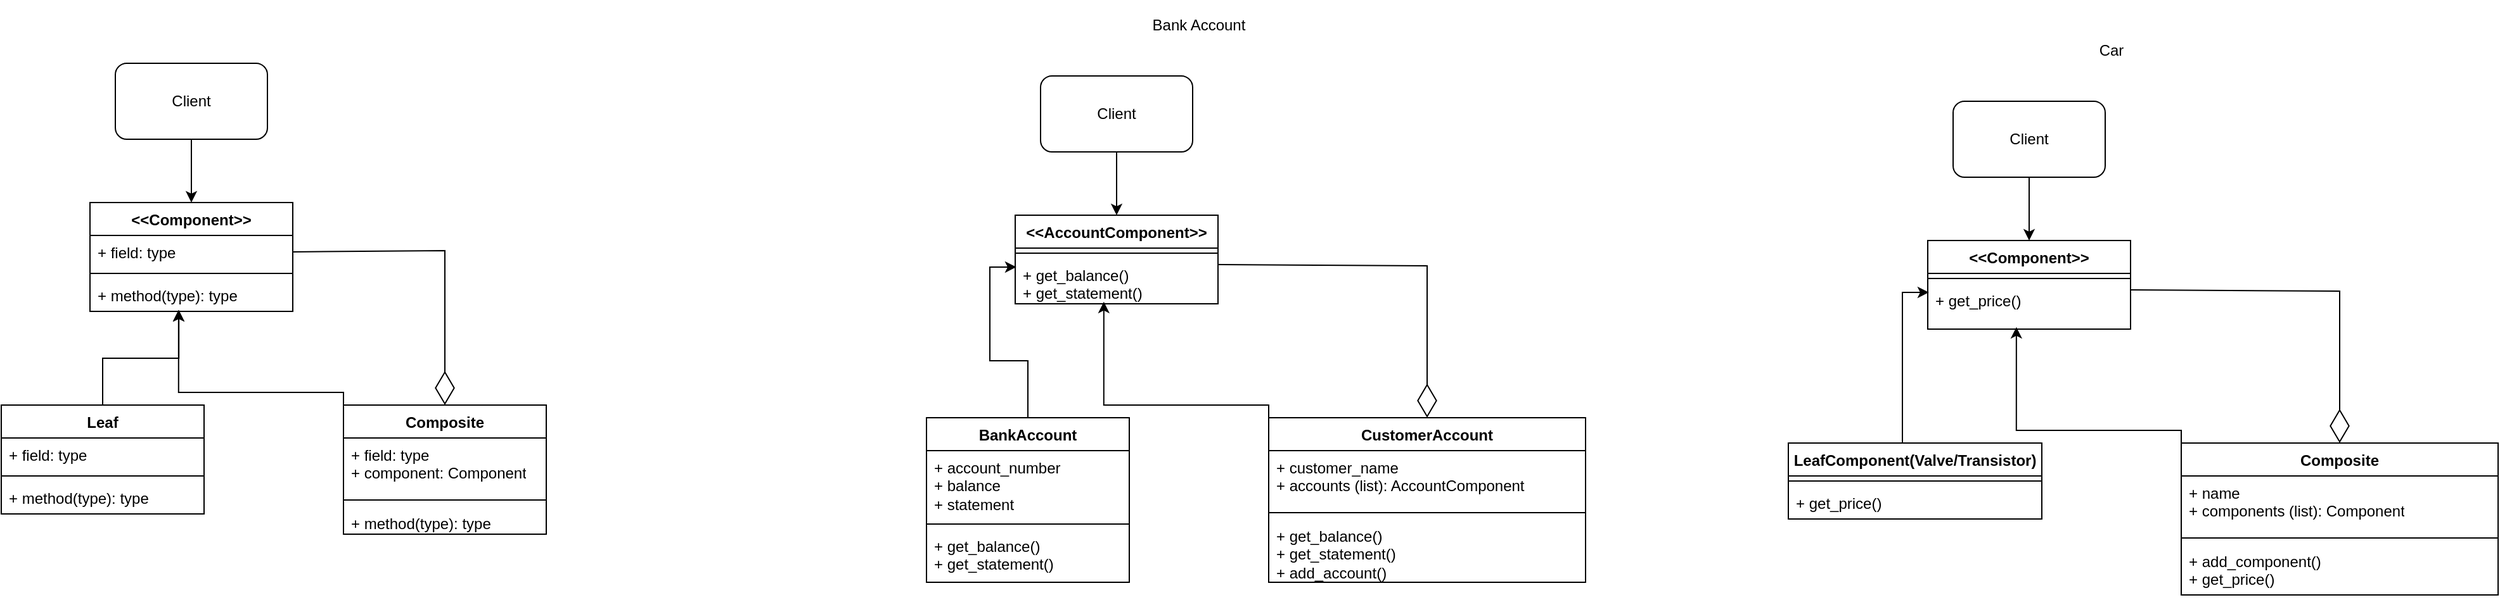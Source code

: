<mxfile version="23.1.5" type="device">
  <diagram name="Page-1" id="02UatzrjYNhNxg_Eci9W">
    <mxGraphModel dx="1046" dy="531" grid="1" gridSize="10" guides="1" tooltips="1" connect="1" arrows="1" fold="1" page="1" pageScale="1" pageWidth="4681" pageHeight="3300" math="0" shadow="0">
      <root>
        <mxCell id="0" />
        <mxCell id="1" parent="0" />
        <mxCell id="vId8h7jSxMgjdYCo3t2g-1" value="&amp;lt;&amp;lt;Component&amp;gt;&amp;gt;" style="swimlane;fontStyle=1;align=center;verticalAlign=top;childLayout=stackLayout;horizontal=1;startSize=26;horizontalStack=0;resizeParent=1;resizeParentMax=0;resizeLast=0;collapsible=1;marginBottom=0;whiteSpace=wrap;html=1;" parent="1" vertex="1">
          <mxGeometry x="1010" y="210" width="160" height="86" as="geometry" />
        </mxCell>
        <mxCell id="vId8h7jSxMgjdYCo3t2g-2" value="+ field: type" style="text;strokeColor=none;fillColor=none;align=left;verticalAlign=top;spacingLeft=4;spacingRight=4;overflow=hidden;rotatable=0;points=[[0,0.5],[1,0.5]];portConstraint=eastwest;whiteSpace=wrap;html=1;" parent="vId8h7jSxMgjdYCo3t2g-1" vertex="1">
          <mxGeometry y="26" width="160" height="26" as="geometry" />
        </mxCell>
        <mxCell id="vId8h7jSxMgjdYCo3t2g-3" value="" style="line;strokeWidth=1;fillColor=none;align=left;verticalAlign=middle;spacingTop=-1;spacingLeft=3;spacingRight=3;rotatable=0;labelPosition=right;points=[];portConstraint=eastwest;strokeColor=inherit;" parent="vId8h7jSxMgjdYCo3t2g-1" vertex="1">
          <mxGeometry y="52" width="160" height="8" as="geometry" />
        </mxCell>
        <mxCell id="vId8h7jSxMgjdYCo3t2g-4" value="+ method(type): type" style="text;strokeColor=none;fillColor=none;align=left;verticalAlign=top;spacingLeft=4;spacingRight=4;overflow=hidden;rotatable=0;points=[[0,0.5],[1,0.5]];portConstraint=eastwest;whiteSpace=wrap;html=1;" parent="vId8h7jSxMgjdYCo3t2g-1" vertex="1">
          <mxGeometry y="60" width="160" height="26" as="geometry" />
        </mxCell>
        <mxCell id="vId8h7jSxMgjdYCo3t2g-6" style="edgeStyle=orthogonalEdgeStyle;rounded=0;orthogonalLoop=1;jettySize=auto;html=1;entryX=0.5;entryY=0;entryDx=0;entryDy=0;" parent="1" source="vId8h7jSxMgjdYCo3t2g-5" target="vId8h7jSxMgjdYCo3t2g-1" edge="1">
          <mxGeometry relative="1" as="geometry" />
        </mxCell>
        <mxCell id="vId8h7jSxMgjdYCo3t2g-5" value="Client" style="rounded=1;whiteSpace=wrap;html=1;" parent="1" vertex="1">
          <mxGeometry x="1030" y="100" width="120" height="60" as="geometry" />
        </mxCell>
        <mxCell id="vId8h7jSxMgjdYCo3t2g-7" value="Leaf" style="swimlane;fontStyle=1;align=center;verticalAlign=top;childLayout=stackLayout;horizontal=1;startSize=26;horizontalStack=0;resizeParent=1;resizeParentMax=0;resizeLast=0;collapsible=1;marginBottom=0;whiteSpace=wrap;html=1;" parent="1" vertex="1">
          <mxGeometry x="940" y="370" width="160" height="86" as="geometry" />
        </mxCell>
        <mxCell id="vId8h7jSxMgjdYCo3t2g-8" value="+ field: type" style="text;strokeColor=none;fillColor=none;align=left;verticalAlign=top;spacingLeft=4;spacingRight=4;overflow=hidden;rotatable=0;points=[[0,0.5],[1,0.5]];portConstraint=eastwest;whiteSpace=wrap;html=1;" parent="vId8h7jSxMgjdYCo3t2g-7" vertex="1">
          <mxGeometry y="26" width="160" height="26" as="geometry" />
        </mxCell>
        <mxCell id="vId8h7jSxMgjdYCo3t2g-9" value="" style="line;strokeWidth=1;fillColor=none;align=left;verticalAlign=middle;spacingTop=-1;spacingLeft=3;spacingRight=3;rotatable=0;labelPosition=right;points=[];portConstraint=eastwest;strokeColor=inherit;" parent="vId8h7jSxMgjdYCo3t2g-7" vertex="1">
          <mxGeometry y="52" width="160" height="8" as="geometry" />
        </mxCell>
        <mxCell id="vId8h7jSxMgjdYCo3t2g-10" value="+ method(type): type" style="text;strokeColor=none;fillColor=none;align=left;verticalAlign=top;spacingLeft=4;spacingRight=4;overflow=hidden;rotatable=0;points=[[0,0.5],[1,0.5]];portConstraint=eastwest;whiteSpace=wrap;html=1;" parent="vId8h7jSxMgjdYCo3t2g-7" vertex="1">
          <mxGeometry y="60" width="160" height="26" as="geometry" />
        </mxCell>
        <mxCell id="vId8h7jSxMgjdYCo3t2g-11" style="edgeStyle=orthogonalEdgeStyle;rounded=0;orthogonalLoop=1;jettySize=auto;html=1;entryX=0.438;entryY=0.962;entryDx=0;entryDy=0;entryPerimeter=0;" parent="1" source="vId8h7jSxMgjdYCo3t2g-7" target="vId8h7jSxMgjdYCo3t2g-4" edge="1">
          <mxGeometry relative="1" as="geometry" />
        </mxCell>
        <mxCell id="vId8h7jSxMgjdYCo3t2g-18" style="edgeStyle=orthogonalEdgeStyle;rounded=0;orthogonalLoop=1;jettySize=auto;html=1;exitX=0;exitY=0.5;exitDx=0;exitDy=0;entryX=0.437;entryY=0.954;entryDx=0;entryDy=0;entryPerimeter=0;" parent="1" source="vId8h7jSxMgjdYCo3t2g-13" target="vId8h7jSxMgjdYCo3t2g-4" edge="1">
          <mxGeometry relative="1" as="geometry">
            <mxPoint x="1080" y="300" as="targetPoint" />
            <Array as="points">
              <mxPoint x="1210" y="360" />
              <mxPoint x="1080" y="360" />
            </Array>
          </mxGeometry>
        </mxCell>
        <mxCell id="vId8h7jSxMgjdYCo3t2g-12" value="Composite" style="swimlane;fontStyle=1;align=center;verticalAlign=top;childLayout=stackLayout;horizontal=1;startSize=26;horizontalStack=0;resizeParent=1;resizeParentMax=0;resizeLast=0;collapsible=1;marginBottom=0;whiteSpace=wrap;html=1;" parent="1" vertex="1">
          <mxGeometry x="1210" y="370" width="160" height="102" as="geometry" />
        </mxCell>
        <mxCell id="vId8h7jSxMgjdYCo3t2g-13" value="+ field: type&lt;br&gt;+ component: Component" style="text;strokeColor=none;fillColor=none;align=left;verticalAlign=top;spacingLeft=4;spacingRight=4;overflow=hidden;rotatable=0;points=[[0,0.5],[1,0.5]];portConstraint=eastwest;whiteSpace=wrap;html=1;" parent="vId8h7jSxMgjdYCo3t2g-12" vertex="1">
          <mxGeometry y="26" width="160" height="44" as="geometry" />
        </mxCell>
        <mxCell id="vId8h7jSxMgjdYCo3t2g-14" value="" style="line;strokeWidth=1;fillColor=none;align=left;verticalAlign=middle;spacingTop=-1;spacingLeft=3;spacingRight=3;rotatable=0;labelPosition=right;points=[];portConstraint=eastwest;strokeColor=inherit;" parent="vId8h7jSxMgjdYCo3t2g-12" vertex="1">
          <mxGeometry y="70" width="160" height="10" as="geometry" />
        </mxCell>
        <mxCell id="vId8h7jSxMgjdYCo3t2g-15" value="+ method(type): type" style="text;strokeColor=none;fillColor=none;align=left;verticalAlign=top;spacingLeft=4;spacingRight=4;overflow=hidden;rotatable=0;points=[[0,0.5],[1,0.5]];portConstraint=eastwest;whiteSpace=wrap;html=1;" parent="vId8h7jSxMgjdYCo3t2g-12" vertex="1">
          <mxGeometry y="80" width="160" height="22" as="geometry" />
        </mxCell>
        <mxCell id="vId8h7jSxMgjdYCo3t2g-16" value="" style="endArrow=diamondThin;endFill=0;endSize=24;html=1;rounded=0;entryX=0.5;entryY=0;entryDx=0;entryDy=0;exitX=1;exitY=0.5;exitDx=0;exitDy=0;" parent="1" source="vId8h7jSxMgjdYCo3t2g-2" target="vId8h7jSxMgjdYCo3t2g-12" edge="1">
          <mxGeometry width="160" relative="1" as="geometry">
            <mxPoint x="1010" y="260" as="sourcePoint" />
            <mxPoint x="1170" y="260" as="targetPoint" />
            <Array as="points">
              <mxPoint x="1290" y="248" />
            </Array>
          </mxGeometry>
        </mxCell>
        <mxCell id="vId8h7jSxMgjdYCo3t2g-19" value="&amp;lt;&amp;lt;AccountComponent&lt;span style=&quot;background-color: initial;&quot;&gt;&amp;gt;&amp;gt;&lt;/span&gt;" style="swimlane;fontStyle=1;align=center;verticalAlign=top;childLayout=stackLayout;horizontal=1;startSize=26;horizontalStack=0;resizeParent=1;resizeParentMax=0;resizeLast=0;collapsible=1;marginBottom=0;whiteSpace=wrap;html=1;" parent="1" vertex="1">
          <mxGeometry x="1740" y="220" width="160" height="70" as="geometry" />
        </mxCell>
        <mxCell id="vId8h7jSxMgjdYCo3t2g-21" value="" style="line;strokeWidth=1;fillColor=none;align=left;verticalAlign=middle;spacingTop=-1;spacingLeft=3;spacingRight=3;rotatable=0;labelPosition=right;points=[];portConstraint=eastwest;strokeColor=inherit;" parent="vId8h7jSxMgjdYCo3t2g-19" vertex="1">
          <mxGeometry y="26" width="160" height="8" as="geometry" />
        </mxCell>
        <mxCell id="vId8h7jSxMgjdYCo3t2g-22" value="+&amp;nbsp;get_balance&lt;span style=&quot;background-color: initial;&quot;&gt;()&lt;br&gt;&lt;/span&gt;+ get_statement()" style="text;strokeColor=none;fillColor=none;align=left;verticalAlign=top;spacingLeft=4;spacingRight=4;overflow=hidden;rotatable=0;points=[[0,0.5],[1,0.5]];portConstraint=eastwest;whiteSpace=wrap;html=1;" parent="vId8h7jSxMgjdYCo3t2g-19" vertex="1">
          <mxGeometry y="34" width="160" height="36" as="geometry" />
        </mxCell>
        <mxCell id="vId8h7jSxMgjdYCo3t2g-23" style="edgeStyle=orthogonalEdgeStyle;rounded=0;orthogonalLoop=1;jettySize=auto;html=1;entryX=0.5;entryY=0;entryDx=0;entryDy=0;" parent="1" source="vId8h7jSxMgjdYCo3t2g-24" target="vId8h7jSxMgjdYCo3t2g-19" edge="1">
          <mxGeometry relative="1" as="geometry" />
        </mxCell>
        <mxCell id="vId8h7jSxMgjdYCo3t2g-24" value="Client" style="rounded=1;whiteSpace=wrap;html=1;" parent="1" vertex="1">
          <mxGeometry x="1760" y="110" width="120" height="60" as="geometry" />
        </mxCell>
        <mxCell id="vId8h7jSxMgjdYCo3t2g-25" value="BankAccount" style="swimlane;fontStyle=1;align=center;verticalAlign=top;childLayout=stackLayout;horizontal=1;startSize=26;horizontalStack=0;resizeParent=1;resizeParentMax=0;resizeLast=0;collapsible=1;marginBottom=0;whiteSpace=wrap;html=1;" parent="1" vertex="1">
          <mxGeometry x="1670" y="380" width="160" height="130" as="geometry" />
        </mxCell>
        <mxCell id="vId8h7jSxMgjdYCo3t2g-26" value="+ account_number&lt;br&gt;+ balance&lt;br&gt;+ statement" style="text;strokeColor=none;fillColor=none;align=left;verticalAlign=top;spacingLeft=4;spacingRight=4;overflow=hidden;rotatable=0;points=[[0,0.5],[1,0.5]];portConstraint=eastwest;whiteSpace=wrap;html=1;" parent="vId8h7jSxMgjdYCo3t2g-25" vertex="1">
          <mxGeometry y="26" width="160" height="54" as="geometry" />
        </mxCell>
        <mxCell id="vId8h7jSxMgjdYCo3t2g-27" value="" style="line;strokeWidth=1;fillColor=none;align=left;verticalAlign=middle;spacingTop=-1;spacingLeft=3;spacingRight=3;rotatable=0;labelPosition=right;points=[];portConstraint=eastwest;strokeColor=inherit;" parent="vId8h7jSxMgjdYCo3t2g-25" vertex="1">
          <mxGeometry y="80" width="160" height="8" as="geometry" />
        </mxCell>
        <mxCell id="vId8h7jSxMgjdYCo3t2g-28" value="+&amp;nbsp;get_balance()&lt;br&gt;+ get_statement()" style="text;strokeColor=none;fillColor=none;align=left;verticalAlign=top;spacingLeft=4;spacingRight=4;overflow=hidden;rotatable=0;points=[[0,0.5],[1,0.5]];portConstraint=eastwest;whiteSpace=wrap;html=1;" parent="vId8h7jSxMgjdYCo3t2g-25" vertex="1">
          <mxGeometry y="88" width="160" height="42" as="geometry" />
        </mxCell>
        <mxCell id="vId8h7jSxMgjdYCo3t2g-29" style="edgeStyle=orthogonalEdgeStyle;rounded=0;orthogonalLoop=1;jettySize=auto;html=1;entryX=0.006;entryY=0.194;entryDx=0;entryDy=0;entryPerimeter=0;" parent="1" source="vId8h7jSxMgjdYCo3t2g-25" target="vId8h7jSxMgjdYCo3t2g-22" edge="1">
          <mxGeometry relative="1" as="geometry" />
        </mxCell>
        <mxCell id="vId8h7jSxMgjdYCo3t2g-30" style="edgeStyle=orthogonalEdgeStyle;rounded=0;orthogonalLoop=1;jettySize=auto;html=1;exitX=0;exitY=0.5;exitDx=0;exitDy=0;entryX=0.437;entryY=0.954;entryDx=0;entryDy=0;entryPerimeter=0;" parent="1" source="vId8h7jSxMgjdYCo3t2g-32" target="vId8h7jSxMgjdYCo3t2g-22" edge="1">
          <mxGeometry relative="1" as="geometry">
            <mxPoint x="1810" y="310" as="targetPoint" />
            <Array as="points">
              <mxPoint x="1940" y="370" />
              <mxPoint x="1810" y="370" />
            </Array>
          </mxGeometry>
        </mxCell>
        <mxCell id="vId8h7jSxMgjdYCo3t2g-31" value="CustomerAccount" style="swimlane;fontStyle=1;align=center;verticalAlign=top;childLayout=stackLayout;horizontal=1;startSize=26;horizontalStack=0;resizeParent=1;resizeParentMax=0;resizeLast=0;collapsible=1;marginBottom=0;whiteSpace=wrap;html=1;" parent="1" vertex="1">
          <mxGeometry x="1940" y="380" width="250" height="130" as="geometry" />
        </mxCell>
        <mxCell id="vId8h7jSxMgjdYCo3t2g-32" value="+ customer_name&lt;br&gt;+ accounts (list): AccountComponent" style="text;strokeColor=none;fillColor=none;align=left;verticalAlign=top;spacingLeft=4;spacingRight=4;overflow=hidden;rotatable=0;points=[[0,0.5],[1,0.5]];portConstraint=eastwest;whiteSpace=wrap;html=1;" parent="vId8h7jSxMgjdYCo3t2g-31" vertex="1">
          <mxGeometry y="26" width="250" height="44" as="geometry" />
        </mxCell>
        <mxCell id="vId8h7jSxMgjdYCo3t2g-33" value="" style="line;strokeWidth=1;fillColor=none;align=left;verticalAlign=middle;spacingTop=-1;spacingLeft=3;spacingRight=3;rotatable=0;labelPosition=right;points=[];portConstraint=eastwest;strokeColor=inherit;" parent="vId8h7jSxMgjdYCo3t2g-31" vertex="1">
          <mxGeometry y="70" width="250" height="10" as="geometry" />
        </mxCell>
        <mxCell id="vId8h7jSxMgjdYCo3t2g-34" value="+&amp;nbsp;get_balance()&lt;br&gt;+ get_statement()&lt;br&gt;+ add_account()" style="text;strokeColor=none;fillColor=none;align=left;verticalAlign=top;spacingLeft=4;spacingRight=4;overflow=hidden;rotatable=0;points=[[0,0.5],[1,0.5]];portConstraint=eastwest;whiteSpace=wrap;html=1;" parent="vId8h7jSxMgjdYCo3t2g-31" vertex="1">
          <mxGeometry y="80" width="250" height="50" as="geometry" />
        </mxCell>
        <mxCell id="vId8h7jSxMgjdYCo3t2g-35" value="" style="endArrow=diamondThin;endFill=0;endSize=24;html=1;rounded=0;entryX=0.5;entryY=0;entryDx=0;entryDy=0;exitX=1;exitY=0.5;exitDx=0;exitDy=0;" parent="1" target="vId8h7jSxMgjdYCo3t2g-31" edge="1">
          <mxGeometry width="160" relative="1" as="geometry">
            <mxPoint x="1900" y="259" as="sourcePoint" />
            <mxPoint x="1900" y="270" as="targetPoint" />
            <Array as="points">
              <mxPoint x="2065" y="260" />
            </Array>
          </mxGeometry>
        </mxCell>
        <mxCell id="vId8h7jSxMgjdYCo3t2g-36" value="Bank Account" style="text;html=1;strokeColor=none;fillColor=none;align=center;verticalAlign=middle;whiteSpace=wrap;rounded=0;" parent="1" vertex="1">
          <mxGeometry x="1820" y="50" width="130" height="40" as="geometry" />
        </mxCell>
        <mxCell id="vId8h7jSxMgjdYCo3t2g-37" value="&amp;lt;&amp;lt;Component&lt;span style=&quot;background-color: initial;&quot;&gt;&amp;gt;&amp;gt;&lt;/span&gt;" style="swimlane;fontStyle=1;align=center;verticalAlign=top;childLayout=stackLayout;horizontal=1;startSize=26;horizontalStack=0;resizeParent=1;resizeParentMax=0;resizeLast=0;collapsible=1;marginBottom=0;whiteSpace=wrap;html=1;" parent="1" vertex="1">
          <mxGeometry x="2460" y="240" width="160" height="70" as="geometry" />
        </mxCell>
        <mxCell id="vId8h7jSxMgjdYCo3t2g-38" value="" style="line;strokeWidth=1;fillColor=none;align=left;verticalAlign=middle;spacingTop=-1;spacingLeft=3;spacingRight=3;rotatable=0;labelPosition=right;points=[];portConstraint=eastwest;strokeColor=inherit;" parent="vId8h7jSxMgjdYCo3t2g-37" vertex="1">
          <mxGeometry y="26" width="160" height="8" as="geometry" />
        </mxCell>
        <mxCell id="vId8h7jSxMgjdYCo3t2g-39" value="+ get_price()" style="text;strokeColor=none;fillColor=none;align=left;verticalAlign=top;spacingLeft=4;spacingRight=4;overflow=hidden;rotatable=0;points=[[0,0.5],[1,0.5]];portConstraint=eastwest;whiteSpace=wrap;html=1;" parent="vId8h7jSxMgjdYCo3t2g-37" vertex="1">
          <mxGeometry y="34" width="160" height="36" as="geometry" />
        </mxCell>
        <mxCell id="vId8h7jSxMgjdYCo3t2g-40" style="edgeStyle=orthogonalEdgeStyle;rounded=0;orthogonalLoop=1;jettySize=auto;html=1;entryX=0.5;entryY=0;entryDx=0;entryDy=0;" parent="1" source="vId8h7jSxMgjdYCo3t2g-41" target="vId8h7jSxMgjdYCo3t2g-37" edge="1">
          <mxGeometry relative="1" as="geometry" />
        </mxCell>
        <mxCell id="vId8h7jSxMgjdYCo3t2g-41" value="Client" style="rounded=1;whiteSpace=wrap;html=1;" parent="1" vertex="1">
          <mxGeometry x="2480" y="130" width="120" height="60" as="geometry" />
        </mxCell>
        <mxCell id="vId8h7jSxMgjdYCo3t2g-42" value="LeafComponent(Valve/Transistor)" style="swimlane;fontStyle=1;align=center;verticalAlign=top;childLayout=stackLayout;horizontal=1;startSize=26;horizontalStack=0;resizeParent=1;resizeParentMax=0;resizeLast=0;collapsible=1;marginBottom=0;whiteSpace=wrap;html=1;" parent="1" vertex="1">
          <mxGeometry x="2350" y="400" width="200" height="60" as="geometry" />
        </mxCell>
        <mxCell id="vId8h7jSxMgjdYCo3t2g-44" value="" style="line;strokeWidth=1;fillColor=none;align=left;verticalAlign=middle;spacingTop=-1;spacingLeft=3;spacingRight=3;rotatable=0;labelPosition=right;points=[];portConstraint=eastwest;strokeColor=inherit;" parent="vId8h7jSxMgjdYCo3t2g-42" vertex="1">
          <mxGeometry y="26" width="200" height="8" as="geometry" />
        </mxCell>
        <mxCell id="vId8h7jSxMgjdYCo3t2g-45" value="+ get_price()" style="text;strokeColor=none;fillColor=none;align=left;verticalAlign=top;spacingLeft=4;spacingRight=4;overflow=hidden;rotatable=0;points=[[0,0.5],[1,0.5]];portConstraint=eastwest;whiteSpace=wrap;html=1;" parent="vId8h7jSxMgjdYCo3t2g-42" vertex="1">
          <mxGeometry y="34" width="200" height="26" as="geometry" />
        </mxCell>
        <mxCell id="vId8h7jSxMgjdYCo3t2g-46" style="edgeStyle=orthogonalEdgeStyle;rounded=0;orthogonalLoop=1;jettySize=auto;html=1;entryX=0.006;entryY=0.194;entryDx=0;entryDy=0;entryPerimeter=0;" parent="1" source="vId8h7jSxMgjdYCo3t2g-42" target="vId8h7jSxMgjdYCo3t2g-39" edge="1">
          <mxGeometry relative="1" as="geometry">
            <Array as="points">
              <mxPoint x="2440" y="281" />
            </Array>
          </mxGeometry>
        </mxCell>
        <mxCell id="vId8h7jSxMgjdYCo3t2g-47" style="edgeStyle=orthogonalEdgeStyle;rounded=0;orthogonalLoop=1;jettySize=auto;html=1;exitX=0;exitY=0.5;exitDx=0;exitDy=0;entryX=0.437;entryY=0.954;entryDx=0;entryDy=0;entryPerimeter=0;" parent="1" source="vId8h7jSxMgjdYCo3t2g-49" target="vId8h7jSxMgjdYCo3t2g-39" edge="1">
          <mxGeometry relative="1" as="geometry">
            <mxPoint x="2530" y="330" as="targetPoint" />
            <Array as="points">
              <mxPoint x="2660" y="390" />
              <mxPoint x="2530" y="390" />
            </Array>
          </mxGeometry>
        </mxCell>
        <mxCell id="vId8h7jSxMgjdYCo3t2g-48" value="Composite" style="swimlane;fontStyle=1;align=center;verticalAlign=top;childLayout=stackLayout;horizontal=1;startSize=26;horizontalStack=0;resizeParent=1;resizeParentMax=0;resizeLast=0;collapsible=1;marginBottom=0;whiteSpace=wrap;html=1;" parent="1" vertex="1">
          <mxGeometry x="2660" y="400" width="250" height="120" as="geometry" />
        </mxCell>
        <mxCell id="vId8h7jSxMgjdYCo3t2g-49" value="+ name&lt;br&gt;+ components (list): Component" style="text;strokeColor=none;fillColor=none;align=left;verticalAlign=top;spacingLeft=4;spacingRight=4;overflow=hidden;rotatable=0;points=[[0,0.5],[1,0.5]];portConstraint=eastwest;whiteSpace=wrap;html=1;" parent="vId8h7jSxMgjdYCo3t2g-48" vertex="1">
          <mxGeometry y="26" width="250" height="44" as="geometry" />
        </mxCell>
        <mxCell id="vId8h7jSxMgjdYCo3t2g-50" value="" style="line;strokeWidth=1;fillColor=none;align=left;verticalAlign=middle;spacingTop=-1;spacingLeft=3;spacingRight=3;rotatable=0;labelPosition=right;points=[];portConstraint=eastwest;strokeColor=inherit;" parent="vId8h7jSxMgjdYCo3t2g-48" vertex="1">
          <mxGeometry y="70" width="250" height="10" as="geometry" />
        </mxCell>
        <mxCell id="vId8h7jSxMgjdYCo3t2g-51" value="+ add_component()&lt;br&gt;+ get_price()" style="text;strokeColor=none;fillColor=none;align=left;verticalAlign=top;spacingLeft=4;spacingRight=4;overflow=hidden;rotatable=0;points=[[0,0.5],[1,0.5]];portConstraint=eastwest;whiteSpace=wrap;html=1;" parent="vId8h7jSxMgjdYCo3t2g-48" vertex="1">
          <mxGeometry y="80" width="250" height="40" as="geometry" />
        </mxCell>
        <mxCell id="vId8h7jSxMgjdYCo3t2g-52" value="" style="endArrow=diamondThin;endFill=0;endSize=24;html=1;rounded=0;entryX=0.5;entryY=0;entryDx=0;entryDy=0;exitX=1;exitY=0.5;exitDx=0;exitDy=0;" parent="1" target="vId8h7jSxMgjdYCo3t2g-48" edge="1">
          <mxGeometry width="160" relative="1" as="geometry">
            <mxPoint x="2620" y="279" as="sourcePoint" />
            <mxPoint x="2620" y="290" as="targetPoint" />
            <Array as="points">
              <mxPoint x="2785" y="280" />
            </Array>
          </mxGeometry>
        </mxCell>
        <mxCell id="vId8h7jSxMgjdYCo3t2g-53" value="Car" style="text;html=1;strokeColor=none;fillColor=none;align=center;verticalAlign=middle;whiteSpace=wrap;rounded=0;" parent="1" vertex="1">
          <mxGeometry x="2540" y="70" width="130" height="40" as="geometry" />
        </mxCell>
      </root>
    </mxGraphModel>
  </diagram>
</mxfile>
